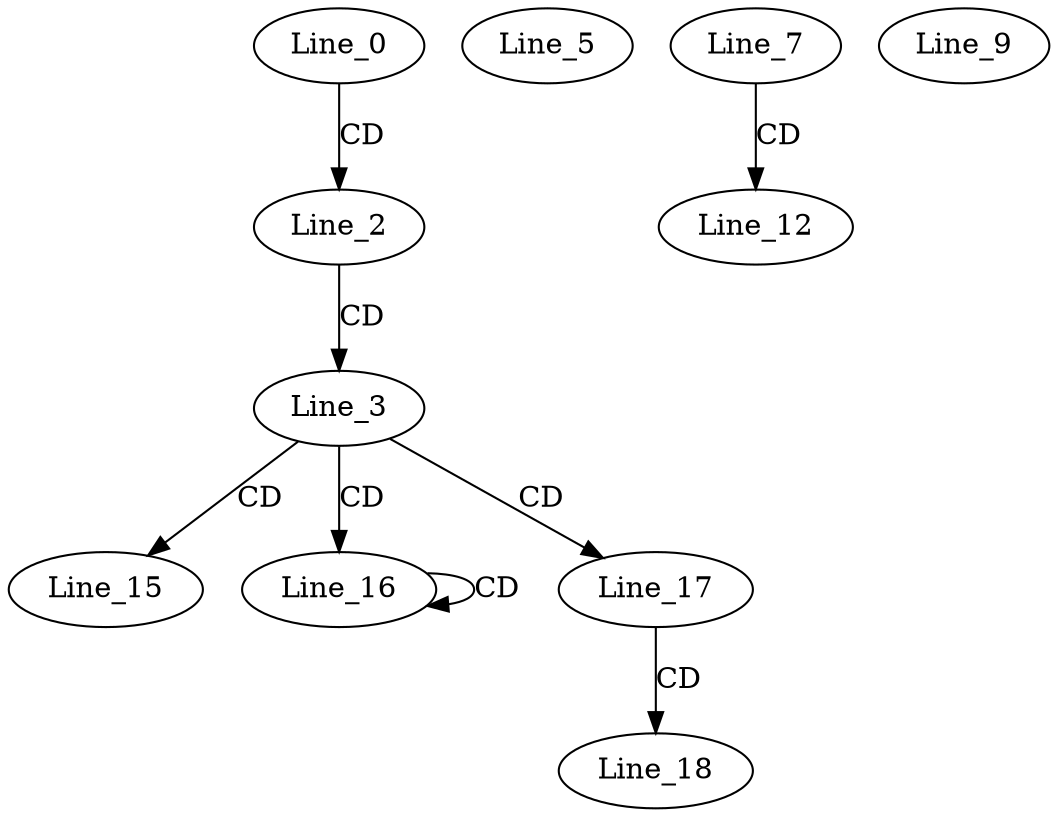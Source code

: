 digraph G {
  Line_0;
  Line_2;
  Line_3;
  Line_5;
  Line_7;
  Line_9;
  Line_12;
  Line_15;
  Line_16;
  Line_16;
  Line_16;
  Line_16;
  Line_17;
  Line_18;
  Line_0 -> Line_2 [ label="CD" ];
  Line_2 -> Line_3 [ label="CD" ];
  Line_7 -> Line_12 [ label="CD" ];
  Line_3 -> Line_15 [ label="CD" ];
  Line_3 -> Line_16 [ label="CD" ];
  Line_16 -> Line_16 [ label="CD" ];
  Line_3 -> Line_17 [ label="CD" ];
  Line_17 -> Line_18 [ label="CD" ];
}

